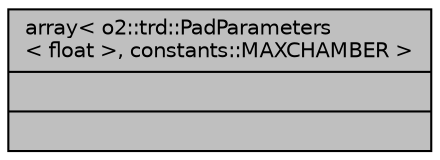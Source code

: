 digraph "array&lt; o2::trd::PadParameters&lt; float &gt;, constants::MAXCHAMBER &gt;"
{
 // INTERACTIVE_SVG=YES
  bgcolor="transparent";
  edge [fontname="Helvetica",fontsize="10",labelfontname="Helvetica",labelfontsize="10"];
  node [fontname="Helvetica",fontsize="10",shape=record];
  Node1 [label="{array\< o2::trd::PadParameters\l\< float \>, constants::MAXCHAMBER \>\n||}",height=0.2,width=0.4,color="black", fillcolor="grey75", style="filled", fontcolor="black"];
}
